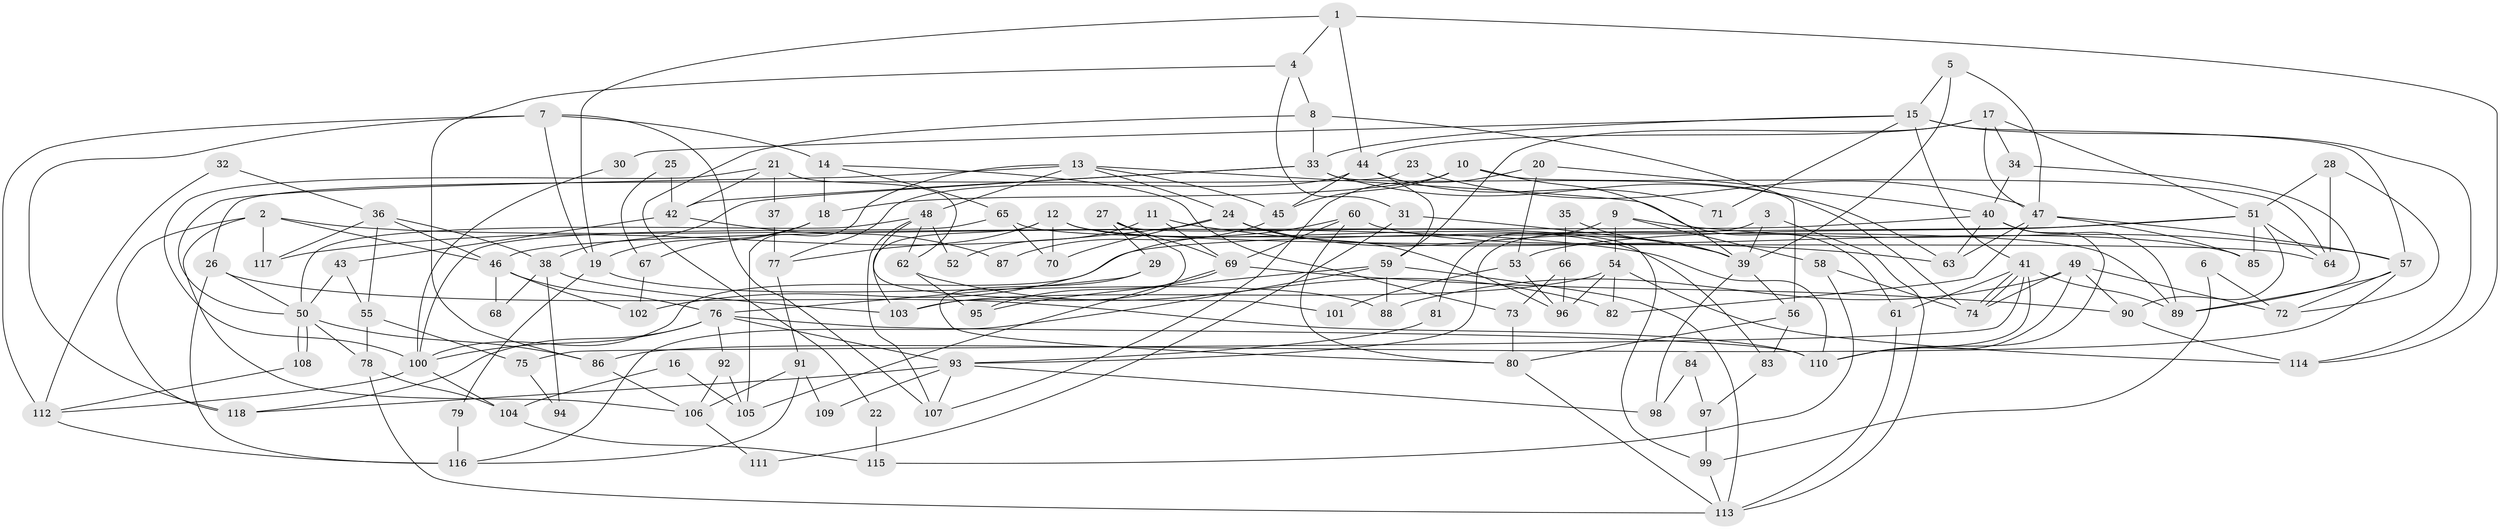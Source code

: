 // coarse degree distribution, {15: 0.012048192771084338, 3: 0.25301204819277107, 12: 0.012048192771084338, 4: 0.2289156626506024, 13: 0.012048192771084338, 11: 0.024096385542168676, 6: 0.0963855421686747, 8: 0.03614457831325301, 2: 0.1927710843373494, 5: 0.0963855421686747, 7: 0.03614457831325301}
// Generated by graph-tools (version 1.1) at 2025/50/03/04/25 22:50:59]
// undirected, 118 vertices, 236 edges
graph export_dot {
  node [color=gray90,style=filled];
  1;
  2;
  3;
  4;
  5;
  6;
  7;
  8;
  9;
  10;
  11;
  12;
  13;
  14;
  15;
  16;
  17;
  18;
  19;
  20;
  21;
  22;
  23;
  24;
  25;
  26;
  27;
  28;
  29;
  30;
  31;
  32;
  33;
  34;
  35;
  36;
  37;
  38;
  39;
  40;
  41;
  42;
  43;
  44;
  45;
  46;
  47;
  48;
  49;
  50;
  51;
  52;
  53;
  54;
  55;
  56;
  57;
  58;
  59;
  60;
  61;
  62;
  63;
  64;
  65;
  66;
  67;
  68;
  69;
  70;
  71;
  72;
  73;
  74;
  75;
  76;
  77;
  78;
  79;
  80;
  81;
  82;
  83;
  84;
  85;
  86;
  87;
  88;
  89;
  90;
  91;
  92;
  93;
  94;
  95;
  96;
  97;
  98;
  99;
  100;
  101;
  102;
  103;
  104;
  105;
  106;
  107;
  108;
  109;
  110;
  111;
  112;
  113;
  114;
  115;
  116;
  117;
  118;
  1 -- 114;
  1 -- 19;
  1 -- 4;
  1 -- 44;
  2 -- 110;
  2 -- 46;
  2 -- 106;
  2 -- 117;
  2 -- 118;
  3 -- 93;
  3 -- 113;
  3 -- 39;
  4 -- 8;
  4 -- 31;
  4 -- 86;
  5 -- 39;
  5 -- 15;
  5 -- 47;
  6 -- 99;
  6 -- 72;
  7 -- 19;
  7 -- 112;
  7 -- 14;
  7 -- 107;
  7 -- 118;
  8 -- 74;
  8 -- 33;
  8 -- 22;
  9 -- 54;
  9 -- 57;
  9 -- 58;
  9 -- 81;
  10 -- 39;
  10 -- 45;
  10 -- 18;
  10 -- 64;
  11 -- 69;
  11 -- 63;
  11 -- 52;
  12 -- 64;
  12 -- 77;
  12 -- 70;
  12 -- 83;
  12 -- 103;
  13 -- 48;
  13 -- 61;
  13 -- 24;
  13 -- 45;
  13 -- 50;
  13 -- 105;
  14 -- 65;
  14 -- 18;
  14 -- 73;
  15 -- 57;
  15 -- 41;
  15 -- 30;
  15 -- 33;
  15 -- 71;
  15 -- 114;
  16 -- 104;
  16 -- 105;
  17 -- 47;
  17 -- 34;
  17 -- 44;
  17 -- 51;
  17 -- 59;
  18 -- 19;
  18 -- 67;
  19 -- 88;
  19 -- 79;
  20 -- 40;
  20 -- 107;
  20 -- 53;
  21 -- 62;
  21 -- 100;
  21 -- 37;
  21 -- 42;
  22 -- 115;
  23 -- 47;
  23 -- 26;
  24 -- 39;
  24 -- 70;
  24 -- 96;
  24 -- 117;
  25 -- 42;
  25 -- 67;
  26 -- 110;
  26 -- 50;
  26 -- 116;
  27 -- 103;
  27 -- 69;
  27 -- 29;
  27 -- 99;
  28 -- 51;
  28 -- 72;
  28 -- 64;
  29 -- 76;
  29 -- 80;
  30 -- 100;
  31 -- 39;
  31 -- 111;
  32 -- 36;
  32 -- 112;
  33 -- 38;
  33 -- 42;
  33 -- 56;
  33 -- 63;
  34 -- 89;
  34 -- 40;
  35 -- 66;
  35 -- 39;
  36 -- 117;
  36 -- 55;
  36 -- 38;
  36 -- 46;
  37 -- 77;
  38 -- 103;
  38 -- 68;
  38 -- 94;
  39 -- 56;
  39 -- 98;
  40 -- 46;
  40 -- 89;
  40 -- 63;
  40 -- 110;
  41 -- 74;
  41 -- 74;
  41 -- 89;
  41 -- 61;
  41 -- 75;
  41 -- 110;
  42 -- 43;
  42 -- 87;
  43 -- 50;
  43 -- 55;
  44 -- 45;
  44 -- 59;
  44 -- 71;
  44 -- 77;
  45 -- 87;
  46 -- 76;
  46 -- 68;
  46 -- 102;
  47 -- 63;
  47 -- 57;
  47 -- 82;
  47 -- 85;
  48 -- 107;
  48 -- 50;
  48 -- 52;
  48 -- 62;
  48 -- 101;
  49 -- 90;
  49 -- 110;
  49 -- 72;
  49 -- 74;
  49 -- 88;
  50 -- 108;
  50 -- 108;
  50 -- 78;
  50 -- 86;
  51 -- 64;
  51 -- 53;
  51 -- 85;
  51 -- 90;
  51 -- 102;
  53 -- 96;
  53 -- 101;
  54 -- 114;
  54 -- 96;
  54 -- 82;
  54 -- 103;
  55 -- 78;
  55 -- 75;
  56 -- 80;
  56 -- 83;
  57 -- 86;
  57 -- 72;
  57 -- 89;
  58 -- 74;
  58 -- 115;
  59 -- 88;
  59 -- 95;
  59 -- 113;
  59 -- 116;
  60 -- 85;
  60 -- 69;
  60 -- 80;
  60 -- 100;
  61 -- 113;
  62 -- 82;
  62 -- 95;
  65 -- 100;
  65 -- 70;
  65 -- 89;
  66 -- 96;
  66 -- 73;
  67 -- 102;
  69 -- 105;
  69 -- 95;
  69 -- 90;
  73 -- 80;
  75 -- 94;
  76 -- 110;
  76 -- 118;
  76 -- 92;
  76 -- 93;
  76 -- 100;
  77 -- 91;
  78 -- 113;
  78 -- 104;
  79 -- 116;
  80 -- 113;
  81 -- 93;
  83 -- 97;
  84 -- 98;
  84 -- 97;
  86 -- 106;
  90 -- 114;
  91 -- 106;
  91 -- 116;
  91 -- 109;
  92 -- 106;
  92 -- 105;
  93 -- 118;
  93 -- 98;
  93 -- 107;
  93 -- 109;
  97 -- 99;
  99 -- 113;
  100 -- 104;
  100 -- 112;
  104 -- 115;
  106 -- 111;
  108 -- 112;
  112 -- 116;
}
